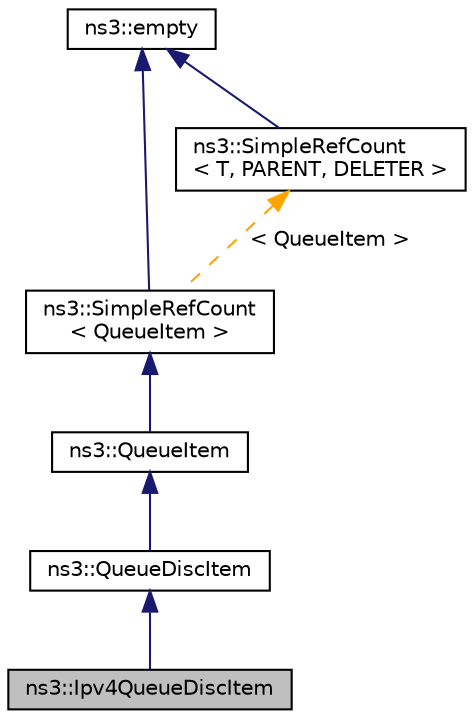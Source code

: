 digraph "ns3::Ipv4QueueDiscItem"
{
 // LATEX_PDF_SIZE
  edge [fontname="Helvetica",fontsize="10",labelfontname="Helvetica",labelfontsize="10"];
  node [fontname="Helvetica",fontsize="10",shape=record];
  Node1 [label="ns3::Ipv4QueueDiscItem",height=0.2,width=0.4,color="black", fillcolor="grey75", style="filled", fontcolor="black",tooltip="Ipv4QueueDiscItem is a subclass of QueueDiscItem which stores IPv4 packets."];
  Node2 -> Node1 [dir="back",color="midnightblue",fontsize="10",style="solid",fontname="Helvetica"];
  Node2 [label="ns3::QueueDiscItem",height=0.2,width=0.4,color="black", fillcolor="white", style="filled",URL="$classns3_1_1_queue_disc_item.html",tooltip="QueueDiscItem is the abstract base class for items that are stored in a queue disc."];
  Node3 -> Node2 [dir="back",color="midnightblue",fontsize="10",style="solid",fontname="Helvetica"];
  Node3 [label="ns3::QueueItem",height=0.2,width=0.4,color="black", fillcolor="white", style="filled",URL="$classns3_1_1_queue_item.html",tooltip="Base class to represent items of packet Queues."];
  Node4 -> Node3 [dir="back",color="midnightblue",fontsize="10",style="solid",fontname="Helvetica"];
  Node4 [label="ns3::SimpleRefCount\l\< QueueItem \>",height=0.2,width=0.4,color="black", fillcolor="white", style="filled",URL="$classns3_1_1_simple_ref_count.html",tooltip=" "];
  Node5 -> Node4 [dir="back",color="midnightblue",fontsize="10",style="solid",fontname="Helvetica"];
  Node5 [label="ns3::empty",height=0.2,width=0.4,color="black", fillcolor="white", style="filled",URL="$classns3_1_1empty.html",tooltip="make Callback use a separate empty type"];
  Node6 -> Node4 [dir="back",color="orange",fontsize="10",style="dashed",label=" \< QueueItem \>" ,fontname="Helvetica"];
  Node6 [label="ns3::SimpleRefCount\l\< T, PARENT, DELETER \>",height=0.2,width=0.4,color="black", fillcolor="white", style="filled",URL="$classns3_1_1_simple_ref_count.html",tooltip="A template-based reference counting class."];
  Node5 -> Node6 [dir="back",color="midnightblue",fontsize="10",style="solid",fontname="Helvetica"];
}
